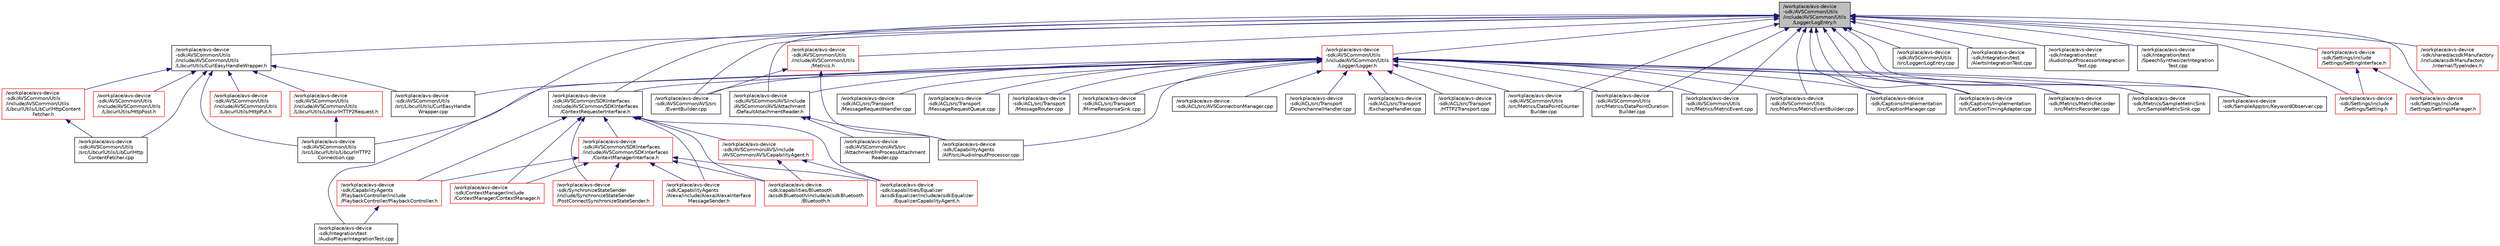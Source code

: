 digraph "/workplace/avs-device-sdk/AVSCommon/Utils/include/AVSCommon/Utils/Logger/LogEntry.h"
{
  edge [fontname="Helvetica",fontsize="10",labelfontname="Helvetica",labelfontsize="10"];
  node [fontname="Helvetica",fontsize="10",shape=record];
  Node11 [label="/workplace/avs-device\l-sdk/AVSCommon/Utils\l/include/AVSCommon/Utils\l/Logger/LogEntry.h",height=0.2,width=0.4,color="black", fillcolor="grey75", style="filled", fontcolor="black"];
  Node11 -> Node12 [dir="back",color="midnightblue",fontsize="10",style="solid",fontname="Helvetica"];
  Node12 [label="/workplace/avs-device\l-sdk/AVSCommon/AVS/include\l/AVSCommon/AVS/Attachment\l/DefaultAttachmentReader.h",height=0.2,width=0.4,color="black", fillcolor="white", style="filled",URL="$_default_attachment_reader_8h.html"];
  Node12 -> Node13 [dir="back",color="midnightblue",fontsize="10",style="solid",fontname="Helvetica"];
  Node13 [label="/workplace/avs-device\l-sdk/AVSCommon/AVS/src\l/Attachment/InProcessAttachment\lReader.cpp",height=0.2,width=0.4,color="black", fillcolor="white", style="filled",URL="$_in_process_attachment_reader_8cpp.html"];
  Node12 -> Node14 [dir="back",color="midnightblue",fontsize="10",style="solid",fontname="Helvetica"];
  Node14 [label="/workplace/avs-device\l-sdk/CapabilityAgents\l/AIP/src/AudioInputProcessor.cpp",height=0.2,width=0.4,color="black", fillcolor="white", style="filled",URL="$_audio_input_processor_8cpp.html"];
  Node11 -> Node15 [dir="back",color="midnightblue",fontsize="10",style="solid",fontname="Helvetica"];
  Node15 [label="/workplace/avs-device\l-sdk/AVSCommon/AVS/src\l/EventBuilder.cpp",height=0.2,width=0.4,color="black", fillcolor="white", style="filled",URL="$_event_builder_8cpp.html"];
  Node11 -> Node16 [dir="back",color="midnightblue",fontsize="10",style="solid",fontname="Helvetica"];
  Node16 [label="/workplace/avs-device\l-sdk/AVSCommon/SDKInterfaces\l/include/AVSCommon/SDKInterfaces\l/ContextRequesterInterface.h",height=0.2,width=0.4,color="black", fillcolor="white", style="filled",URL="$_context_requester_interface_8h.html"];
  Node16 -> Node17 [dir="back",color="midnightblue",fontsize="10",style="solid",fontname="Helvetica"];
  Node17 [label="/workplace/avs-device\l-sdk/AVSCommon/AVS/include\l/AVSCommon/AVS/CapabilityAgent.h",height=0.2,width=0.4,color="red", fillcolor="white", style="filled",URL="$_capability_agent_8h.html"];
  Node17 -> Node51 [dir="back",color="midnightblue",fontsize="10",style="solid",fontname="Helvetica"];
  Node51 [label="/workplace/avs-device\l-sdk/capabilities/Bluetooth\l/acsdkBluetooth/include/acsdkBluetooth\l/Bluetooth.h",height=0.2,width=0.4,color="red", fillcolor="white", style="filled",URL="$_bluetooth_8h.html"];
  Node17 -> Node65 [dir="back",color="midnightblue",fontsize="10",style="solid",fontname="Helvetica"];
  Node65 [label="/workplace/avs-device\l-sdk/capabilities/Equalizer\l/acsdkEqualizer/include/acsdkEqualizer\l/EqualizerCapabilityAgent.h",height=0.2,width=0.4,color="red", fillcolor="white", style="filled",URL="$_equalizer_capability_agent_8h.html"];
  Node16 -> Node146 [dir="back",color="midnightblue",fontsize="10",style="solid",fontname="Helvetica"];
  Node146 [label="/workplace/avs-device\l-sdk/AVSCommon/SDKInterfaces\l/include/AVSCommon/SDKInterfaces\l/ContextManagerInterface.h",height=0.2,width=0.4,color="red", fillcolor="white", style="filled",URL="$_context_manager_interface_8h.html"];
  Node146 -> Node51 [dir="back",color="midnightblue",fontsize="10",style="solid",fontname="Helvetica"];
  Node146 -> Node65 [dir="back",color="midnightblue",fontsize="10",style="solid",fontname="Helvetica"];
  Node146 -> Node182 [dir="back",color="midnightblue",fontsize="10",style="solid",fontname="Helvetica"];
  Node182 [label="/workplace/avs-device\l-sdk/CapabilityAgents\l/Alexa/include/Alexa/AlexaInterface\lMessageSender.h",height=0.2,width=0.4,color="red", fillcolor="white", style="filled",URL="$_alexa_interface_message_sender_8h.html"];
  Node146 -> Node184 [dir="back",color="midnightblue",fontsize="10",style="solid",fontname="Helvetica"];
  Node184 [label="/workplace/avs-device\l-sdk/CapabilityAgents\l/PlaybackController/include\l/PlaybackController/PlaybackController.h",height=0.2,width=0.4,color="red", fillcolor="white", style="filled",URL="$_playback_controller_8h.html"];
  Node184 -> Node50 [dir="back",color="midnightblue",fontsize="10",style="solid",fontname="Helvetica"];
  Node50 [label="/workplace/avs-device\l-sdk/Integration/test\l/AudioPlayerIntegrationTest.cpp",height=0.2,width=0.4,color="black", fillcolor="white", style="filled",URL="$_audio_player_integration_test_8cpp.html"];
  Node146 -> Node191 [dir="back",color="midnightblue",fontsize="10",style="solid",fontname="Helvetica"];
  Node191 [label="/workplace/avs-device\l-sdk/ContextManager/include\l/ContextManager/ContextManager.h",height=0.2,width=0.4,color="red", fillcolor="white", style="filled",URL="$_context_manager_8h.html"];
  Node146 -> Node205 [dir="back",color="midnightblue",fontsize="10",style="solid",fontname="Helvetica"];
  Node205 [label="/workplace/avs-device\l-sdk/SynchronizeStateSender\l/include/SynchronizeStateSender\l/PostConnectSynchronizeStateSender.h",height=0.2,width=0.4,color="red", fillcolor="white", style="filled",URL="$_post_connect_synchronize_state_sender_8h.html"];
  Node16 -> Node51 [dir="back",color="midnightblue",fontsize="10",style="solid",fontname="Helvetica"];
  Node16 -> Node65 [dir="back",color="midnightblue",fontsize="10",style="solid",fontname="Helvetica"];
  Node16 -> Node182 [dir="back",color="midnightblue",fontsize="10",style="solid",fontname="Helvetica"];
  Node16 -> Node184 [dir="back",color="midnightblue",fontsize="10",style="solid",fontname="Helvetica"];
  Node16 -> Node191 [dir="back",color="midnightblue",fontsize="10",style="solid",fontname="Helvetica"];
  Node16 -> Node205 [dir="back",color="midnightblue",fontsize="10",style="solid",fontname="Helvetica"];
  Node11 -> Node209 [dir="back",color="midnightblue",fontsize="10",style="solid",fontname="Helvetica"];
  Node209 [label="/workplace/avs-device\l-sdk/AVSCommon/Utils\l/include/AVSCommon/Utils\l/LibcurlUtils/CurlEasyHandleWrapper.h",height=0.2,width=0.4,color="black", fillcolor="white", style="filled",URL="$_curl_easy_handle_wrapper_8h.html"];
  Node209 -> Node210 [dir="back",color="midnightblue",fontsize="10",style="solid",fontname="Helvetica"];
  Node210 [label="/workplace/avs-device\l-sdk/AVSCommon/Utils\l/include/AVSCommon/Utils\l/LibcurlUtils/HttpPost.h",height=0.2,width=0.4,color="red", fillcolor="white", style="filled",URL="$_http_post_8h.html"];
  Node209 -> Node215 [dir="back",color="midnightblue",fontsize="10",style="solid",fontname="Helvetica"];
  Node215 [label="/workplace/avs-device\l-sdk/AVSCommon/Utils\l/include/AVSCommon/Utils\l/LibcurlUtils/HttpPut.h",height=0.2,width=0.4,color="red", fillcolor="white", style="filled",URL="$_http_put_8h.html"];
  Node209 -> Node217 [dir="back",color="midnightblue",fontsize="10",style="solid",fontname="Helvetica"];
  Node217 [label="/workplace/avs-device\l-sdk/AVSCommon/Utils\l/include/AVSCommon/Utils\l/LibcurlUtils/LibcurlHTTP2Request.h",height=0.2,width=0.4,color="red", fillcolor="white", style="filled",URL="$_libcurl_h_t_t_p2_request_8h.html"];
  Node217 -> Node218 [dir="back",color="midnightblue",fontsize="10",style="solid",fontname="Helvetica"];
  Node218 [label="/workplace/avs-device\l-sdk/AVSCommon/Utils\l/src/LibcurlUtils/LibcurlHTTP2\lConnection.cpp",height=0.2,width=0.4,color="black", fillcolor="white", style="filled",URL="$_libcurl_h_t_t_p2_connection_8cpp.html"];
  Node209 -> Node220 [dir="back",color="midnightblue",fontsize="10",style="solid",fontname="Helvetica"];
  Node220 [label="/workplace/avs-device\l-sdk/AVSCommon/Utils\l/include/AVSCommon/Utils\l/LibcurlUtils/LibCurlHttpContent\lFetcher.h",height=0.2,width=0.4,color="red", fillcolor="white", style="filled",URL="$_lib_curl_http_content_fetcher_8h.html"];
  Node220 -> Node222 [dir="back",color="midnightblue",fontsize="10",style="solid",fontname="Helvetica"];
  Node222 [label="/workplace/avs-device\l-sdk/AVSCommon/Utils\l/src/LibcurlUtils/LibCurlHttp\lContentFetcher.cpp",height=0.2,width=0.4,color="black", fillcolor="white", style="filled",URL="$_lib_curl_http_content_fetcher_8cpp.html"];
  Node209 -> Node223 [dir="back",color="midnightblue",fontsize="10",style="solid",fontname="Helvetica"];
  Node223 [label="/workplace/avs-device\l-sdk/AVSCommon/Utils\l/src/LibcurlUtils/CurlEasyHandle\lWrapper.cpp",height=0.2,width=0.4,color="black", fillcolor="white", style="filled",URL="$_curl_easy_handle_wrapper_8cpp.html"];
  Node209 -> Node218 [dir="back",color="midnightblue",fontsize="10",style="solid",fontname="Helvetica"];
  Node209 -> Node222 [dir="back",color="midnightblue",fontsize="10",style="solid",fontname="Helvetica"];
  Node11 -> Node224 [dir="back",color="midnightblue",fontsize="10",style="solid",fontname="Helvetica"];
  Node224 [label="/workplace/avs-device\l-sdk/AVSCommon/Utils\l/include/AVSCommon/Utils\l/Logger/Logger.h",height=0.2,width=0.4,color="red", fillcolor="white", style="filled",URL="$_logger_8h.html"];
  Node224 -> Node225 [dir="back",color="midnightblue",fontsize="10",style="solid",fontname="Helvetica"];
  Node225 [label="/workplace/avs-device\l-sdk/ACL/src/AVSConnectionManager.cpp",height=0.2,width=0.4,color="black", fillcolor="white", style="filled",URL="$_a_v_s_connection_manager_8cpp.html"];
  Node224 -> Node226 [dir="back",color="midnightblue",fontsize="10",style="solid",fontname="Helvetica"];
  Node226 [label="/workplace/avs-device\l-sdk/ACL/src/Transport\l/DownchannelHandler.cpp",height=0.2,width=0.4,color="black", fillcolor="white", style="filled",URL="$_downchannel_handler_8cpp.html"];
  Node224 -> Node227 [dir="back",color="midnightblue",fontsize="10",style="solid",fontname="Helvetica"];
  Node227 [label="/workplace/avs-device\l-sdk/ACL/src/Transport\l/ExchangeHandler.cpp",height=0.2,width=0.4,color="black", fillcolor="white", style="filled",URL="$_exchange_handler_8cpp.html"];
  Node224 -> Node228 [dir="back",color="midnightblue",fontsize="10",style="solid",fontname="Helvetica"];
  Node228 [label="/workplace/avs-device\l-sdk/ACL/src/Transport\l/HTTP2Transport.cpp",height=0.2,width=0.4,color="black", fillcolor="white", style="filled",URL="$_h_t_t_p2_transport_8cpp.html"];
  Node224 -> Node229 [dir="back",color="midnightblue",fontsize="10",style="solid",fontname="Helvetica"];
  Node229 [label="/workplace/avs-device\l-sdk/ACL/src/Transport\l/MessageRequestHandler.cpp",height=0.2,width=0.4,color="black", fillcolor="white", style="filled",URL="$_message_request_handler_8cpp.html"];
  Node224 -> Node230 [dir="back",color="midnightblue",fontsize="10",style="solid",fontname="Helvetica"];
  Node230 [label="/workplace/avs-device\l-sdk/ACL/src/Transport\l/MessageRequestQueue.cpp",height=0.2,width=0.4,color="black", fillcolor="white", style="filled",URL="$_message_request_queue_8cpp.html"];
  Node224 -> Node231 [dir="back",color="midnightblue",fontsize="10",style="solid",fontname="Helvetica"];
  Node231 [label="/workplace/avs-device\l-sdk/ACL/src/Transport\l/MessageRouter.cpp",height=0.2,width=0.4,color="black", fillcolor="white", style="filled",URL="$_message_router_8cpp.html"];
  Node224 -> Node232 [dir="back",color="midnightblue",fontsize="10",style="solid",fontname="Helvetica"];
  Node232 [label="/workplace/avs-device\l-sdk/ACL/src/Transport\l/MimeResponseSink.cpp",height=0.2,width=0.4,color="black", fillcolor="white", style="filled",URL="$_mime_response_sink_8cpp.html"];
  Node224 -> Node12 [dir="back",color="midnightblue",fontsize="10",style="solid",fontname="Helvetica"];
  Node224 -> Node15 [dir="back",color="midnightblue",fontsize="10",style="solid",fontname="Helvetica"];
  Node224 -> Node16 [dir="back",color="midnightblue",fontsize="10",style="solid",fontname="Helvetica"];
  Node224 -> Node223 [dir="back",color="midnightblue",fontsize="10",style="solid",fontname="Helvetica"];
  Node224 -> Node218 [dir="back",color="midnightblue",fontsize="10",style="solid",fontname="Helvetica"];
  Node224 -> Node900 [dir="back",color="midnightblue",fontsize="10",style="solid",fontname="Helvetica"];
  Node900 [label="/workplace/avs-device\l-sdk/AVSCommon/Utils\l/src/Metrics/DataPointCounter\lBuilder.cpp",height=0.2,width=0.4,color="black", fillcolor="white", style="filled",URL="$_data_point_counter_builder_8cpp.html"];
  Node224 -> Node901 [dir="back",color="midnightblue",fontsize="10",style="solid",fontname="Helvetica"];
  Node901 [label="/workplace/avs-device\l-sdk/AVSCommon/Utils\l/src/Metrics/DataPointDuration\lBuilder.cpp",height=0.2,width=0.4,color="black", fillcolor="white", style="filled",URL="$_data_point_duration_builder_8cpp.html"];
  Node224 -> Node700 [dir="back",color="midnightblue",fontsize="10",style="solid",fontname="Helvetica"];
  Node700 [label="/workplace/avs-device\l-sdk/AVSCommon/Utils\l/src/Metrics/MetricEvent.cpp",height=0.2,width=0.4,color="black", fillcolor="white", style="filled",URL="$_metric_event_8cpp.html"];
  Node224 -> Node701 [dir="back",color="midnightblue",fontsize="10",style="solid",fontname="Helvetica"];
  Node701 [label="/workplace/avs-device\l-sdk/AVSCommon/Utils\l/src/Metrics/MetricEventBuilder.cpp",height=0.2,width=0.4,color="black", fillcolor="white", style="filled",URL="$_metric_event_builder_8cpp.html"];
  Node224 -> Node14 [dir="back",color="midnightblue",fontsize="10",style="solid",fontname="Helvetica"];
  Node224 -> Node660 [dir="back",color="midnightblue",fontsize="10",style="solid",fontname="Helvetica"];
  Node660 [label="/workplace/avs-device\l-sdk/Captions/Implementation\l/src/CaptionManager.cpp",height=0.2,width=0.4,color="black", fillcolor="white", style="filled",URL="$_caption_manager_8cpp.html"];
  Node224 -> Node662 [dir="back",color="midnightblue",fontsize="10",style="solid",fontname="Helvetica"];
  Node662 [label="/workplace/avs-device\l-sdk/Captions/Implementation\l/src/CaptionTimingAdapter.cpp",height=0.2,width=0.4,color="black", fillcolor="white", style="filled",URL="$_caption_timing_adapter_8cpp.html"];
  Node224 -> Node726 [dir="back",color="midnightblue",fontsize="10",style="solid",fontname="Helvetica"];
  Node726 [label="/workplace/avs-device\l-sdk/Metrics/MetricRecorder\l/src/MetricRecorder.cpp",height=0.2,width=0.4,color="black", fillcolor="white", style="filled",URL="$_metric_recorder_8cpp.html"];
  Node224 -> Node735 [dir="back",color="midnightblue",fontsize="10",style="solid",fontname="Helvetica"];
  Node735 [label="/workplace/avs-device\l-sdk/Metrics/SampleMetricSink\l/src/SampleMetricSink.cpp",height=0.2,width=0.4,color="black", fillcolor="white", style="filled",URL="$_sample_metric_sink_8cpp.html"];
  Node224 -> Node35 [dir="back",color="midnightblue",fontsize="10",style="solid",fontname="Helvetica"];
  Node35 [label="/workplace/avs-device\l-sdk/SampleApp/src/KeywordObserver.cpp",height=0.2,width=0.4,color="black", fillcolor="white", style="filled",URL="$_keyword_observer_8cpp.html"];
  Node11 -> Node529 [dir="back",color="midnightblue",fontsize="10",style="solid",fontname="Helvetica"];
  Node529 [label="/workplace/avs-device\l-sdk/AVSCommon/Utils\l/include/AVSCommon/Utils\l/Metrics.h",height=0.2,width=0.4,color="red", fillcolor="white", style="filled",URL="$_metrics_8h.html"];
  Node529 -> Node15 [dir="back",color="midnightblue",fontsize="10",style="solid",fontname="Helvetica"];
  Node529 -> Node14 [dir="back",color="midnightblue",fontsize="10",style="solid",fontname="Helvetica"];
  Node11 -> Node965 [dir="back",color="midnightblue",fontsize="10",style="solid",fontname="Helvetica"];
  Node965 [label="/workplace/avs-device\l-sdk/AVSCommon/Utils\l/src/Logger/LogEntry.cpp",height=0.2,width=0.4,color="black", fillcolor="white", style="filled",URL="$_log_entry_8cpp.html"];
  Node11 -> Node900 [dir="back",color="midnightblue",fontsize="10",style="solid",fontname="Helvetica"];
  Node11 -> Node901 [dir="back",color="midnightblue",fontsize="10",style="solid",fontname="Helvetica"];
  Node11 -> Node700 [dir="back",color="midnightblue",fontsize="10",style="solid",fontname="Helvetica"];
  Node11 -> Node701 [dir="back",color="midnightblue",fontsize="10",style="solid",fontname="Helvetica"];
  Node11 -> Node660 [dir="back",color="midnightblue",fontsize="10",style="solid",fontname="Helvetica"];
  Node11 -> Node662 [dir="back",color="midnightblue",fontsize="10",style="solid",fontname="Helvetica"];
  Node11 -> Node45 [dir="back",color="midnightblue",fontsize="10",style="solid",fontname="Helvetica"];
  Node45 [label="/workplace/avs-device\l-sdk/Integration/test\l/AlertsIntegrationTest.cpp",height=0.2,width=0.4,color="black", fillcolor="white", style="filled",URL="$_alerts_integration_test_8cpp.html"];
  Node11 -> Node85 [dir="back",color="midnightblue",fontsize="10",style="solid",fontname="Helvetica"];
  Node85 [label="/workplace/avs-device\l-sdk/Integration/test\l/AudioInputProcessorIntegration\lTest.cpp",height=0.2,width=0.4,color="black", fillcolor="white", style="filled",URL="$_audio_input_processor_integration_test_8cpp.html"];
  Node11 -> Node50 [dir="back",color="midnightblue",fontsize="10",style="solid",fontname="Helvetica"];
  Node11 -> Node99 [dir="back",color="midnightblue",fontsize="10",style="solid",fontname="Helvetica"];
  Node99 [label="/workplace/avs-device\l-sdk/Integration/test\l/SpeechSynthesizerIntegration\lTest.cpp",height=0.2,width=0.4,color="black", fillcolor="white", style="filled",URL="$_speech_synthesizer_integration_test_8cpp.html"];
  Node11 -> Node726 [dir="back",color="midnightblue",fontsize="10",style="solid",fontname="Helvetica"];
  Node11 -> Node735 [dir="back",color="midnightblue",fontsize="10",style="solid",fontname="Helvetica"];
  Node11 -> Node35 [dir="back",color="midnightblue",fontsize="10",style="solid",fontname="Helvetica"];
  Node11 -> Node407 [dir="back",color="midnightblue",fontsize="10",style="solid",fontname="Helvetica"];
  Node407 [label="/workplace/avs-device\l-sdk/Settings/include\l/Settings/Setting.h",height=0.2,width=0.4,color="red", fillcolor="white", style="filled",URL="$_setting_8h.html"];
  Node11 -> Node409 [dir="back",color="midnightblue",fontsize="10",style="solid",fontname="Helvetica"];
  Node409 [label="/workplace/avs-device\l-sdk/Settings/include\l/Settings/SettingsManager.h",height=0.2,width=0.4,color="red", fillcolor="white", style="filled",URL="$_settings_manager_8h.html"];
  Node11 -> Node855 [dir="back",color="midnightblue",fontsize="10",style="solid",fontname="Helvetica"];
  Node855 [label="/workplace/avs-device\l-sdk/Settings/include\l/Settings/SettingInterface.h",height=0.2,width=0.4,color="red", fillcolor="white", style="filled",URL="$_setting_interface_8h.html"];
  Node855 -> Node407 [dir="back",color="midnightblue",fontsize="10",style="solid",fontname="Helvetica"];
  Node855 -> Node409 [dir="back",color="midnightblue",fontsize="10",style="solid",fontname="Helvetica"];
  Node11 -> Node876 [dir="back",color="midnightblue",fontsize="10",style="solid",fontname="Helvetica"];
  Node876 [label="/workplace/avs-device\l-sdk/shared/acsdkManufactory\l/include/acsdkManufactory\l/internal/TypeIndex.h",height=0.2,width=0.4,color="red", fillcolor="white", style="filled",URL="$_type_index_8h.html"];
}

